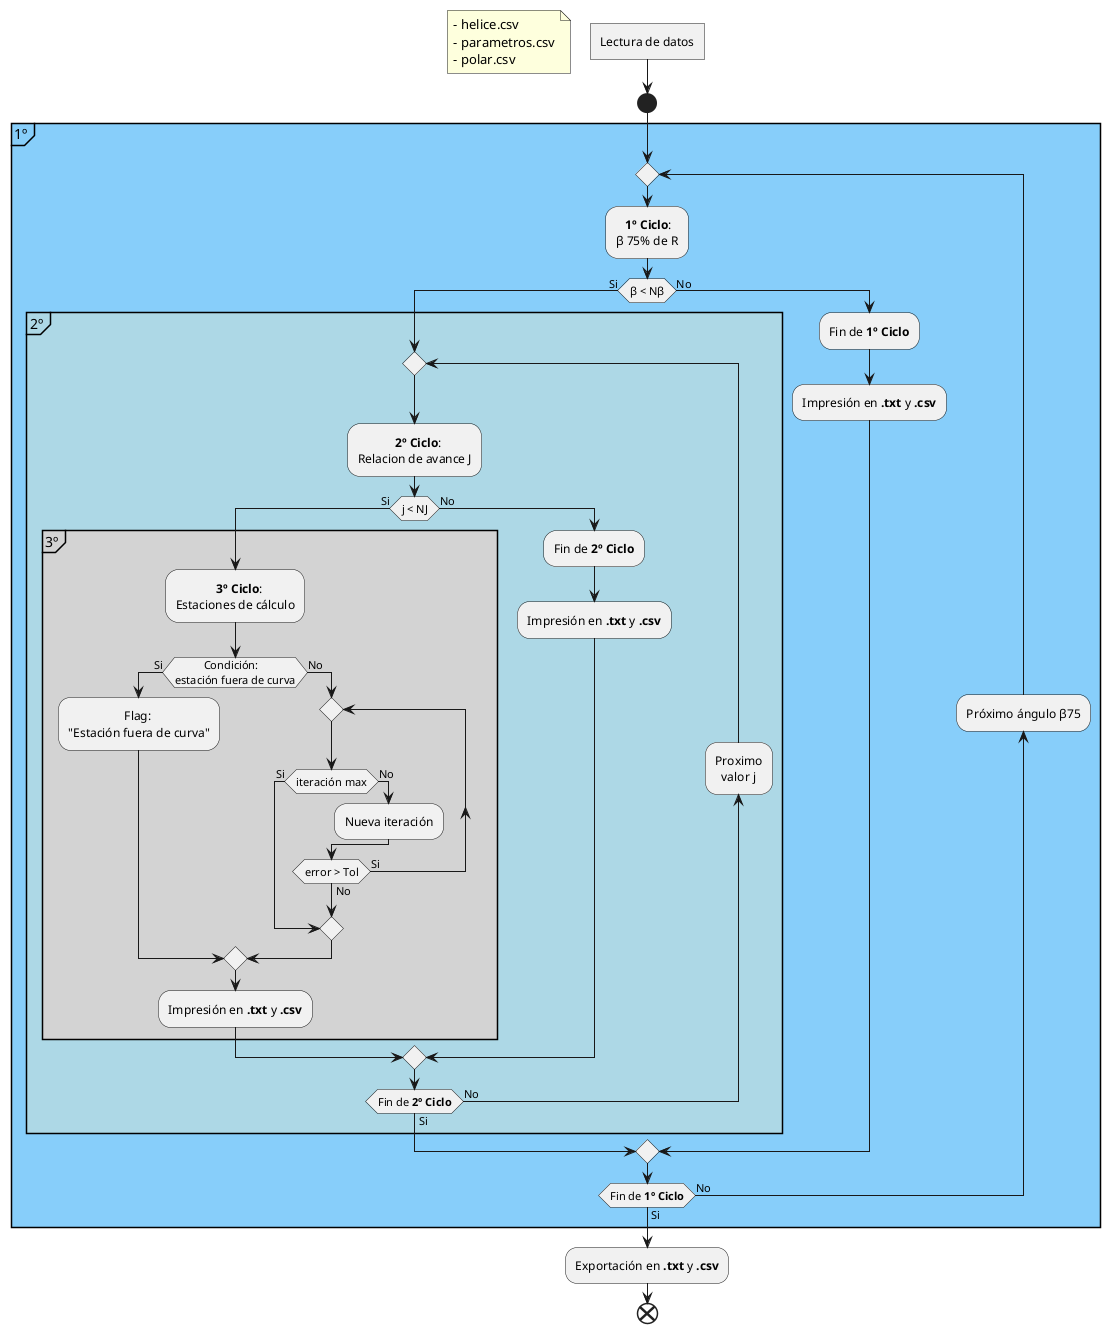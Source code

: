 @startuml Helian-diagrama_de_flujo

<style>
activityDiagram {
    FontName arial
}
</style>

:Lectura de datos]
floating note left: - helice.csv\n- parametros.csv\n- polar.csv

start
partition 1º #LightSkyBlue {
repeat
:   **1º Ciclo**:\nβ 75% de R;
    if (β < Nβ) then (Si)
        partition 2º #LightBlue {
        repeat
            :\t    **2º Ciclo**:\nRelacion de avance J;
            if (j < NJ) then (Si)
                partition 3º #LightGrey {
                    :\t     **3º Ciclo**:\nEstaciones de cálculo;
                    if (\t  Condición:\nestación fuera de curva) then (Si)
                        :\t\t  Flag:\n"Estación fuera de curva";
                    else (No)
                        repeat
                            if (iteración max) then (Si)
                                break
                            else (No)
                                :Nueva iteración;
                            endif
                        repeat while (error > Tol) is (Si) not (No)
                    endif
                    :Impresión en **.txt** y **.csv**;
                }
            else (No)
                :Fin de **2º Ciclo**;
                :Impresión en **.txt** y **.csv**;
            endif
        backward :Proximo\n  valor j;
        repeat while (Fin de **2º Ciclo**) is (No) not (Si)
        }
    else (No)
        :Fin de **1º Ciclo**;
        :Impresión en **.txt** y **.csv**;
    endif
backward :Próximo ángulo β75;
repeat while (Fin de **1º Ciclo**) is (No) not (Si)
}
:Exportación en **.txt** y **.csv**;
end

@enduml
